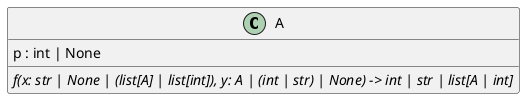 @startuml classes
set namespaceSeparator none
class "A" as line_breaks.A {
  p : int | None
  {abstract}f(x: str | None | (list[A] | list[int]), y: A | (int | str) | None) -> int | str | list[A | int]
}
@enduml
